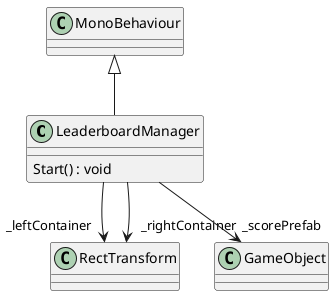 @startuml
class LeaderboardManager {
    Start() : void
}
MonoBehaviour <|-- LeaderboardManager
LeaderboardManager --> "_leftContainer" RectTransform
LeaderboardManager --> "_rightContainer" RectTransform
LeaderboardManager --> "_scorePrefab" GameObject
@enduml
